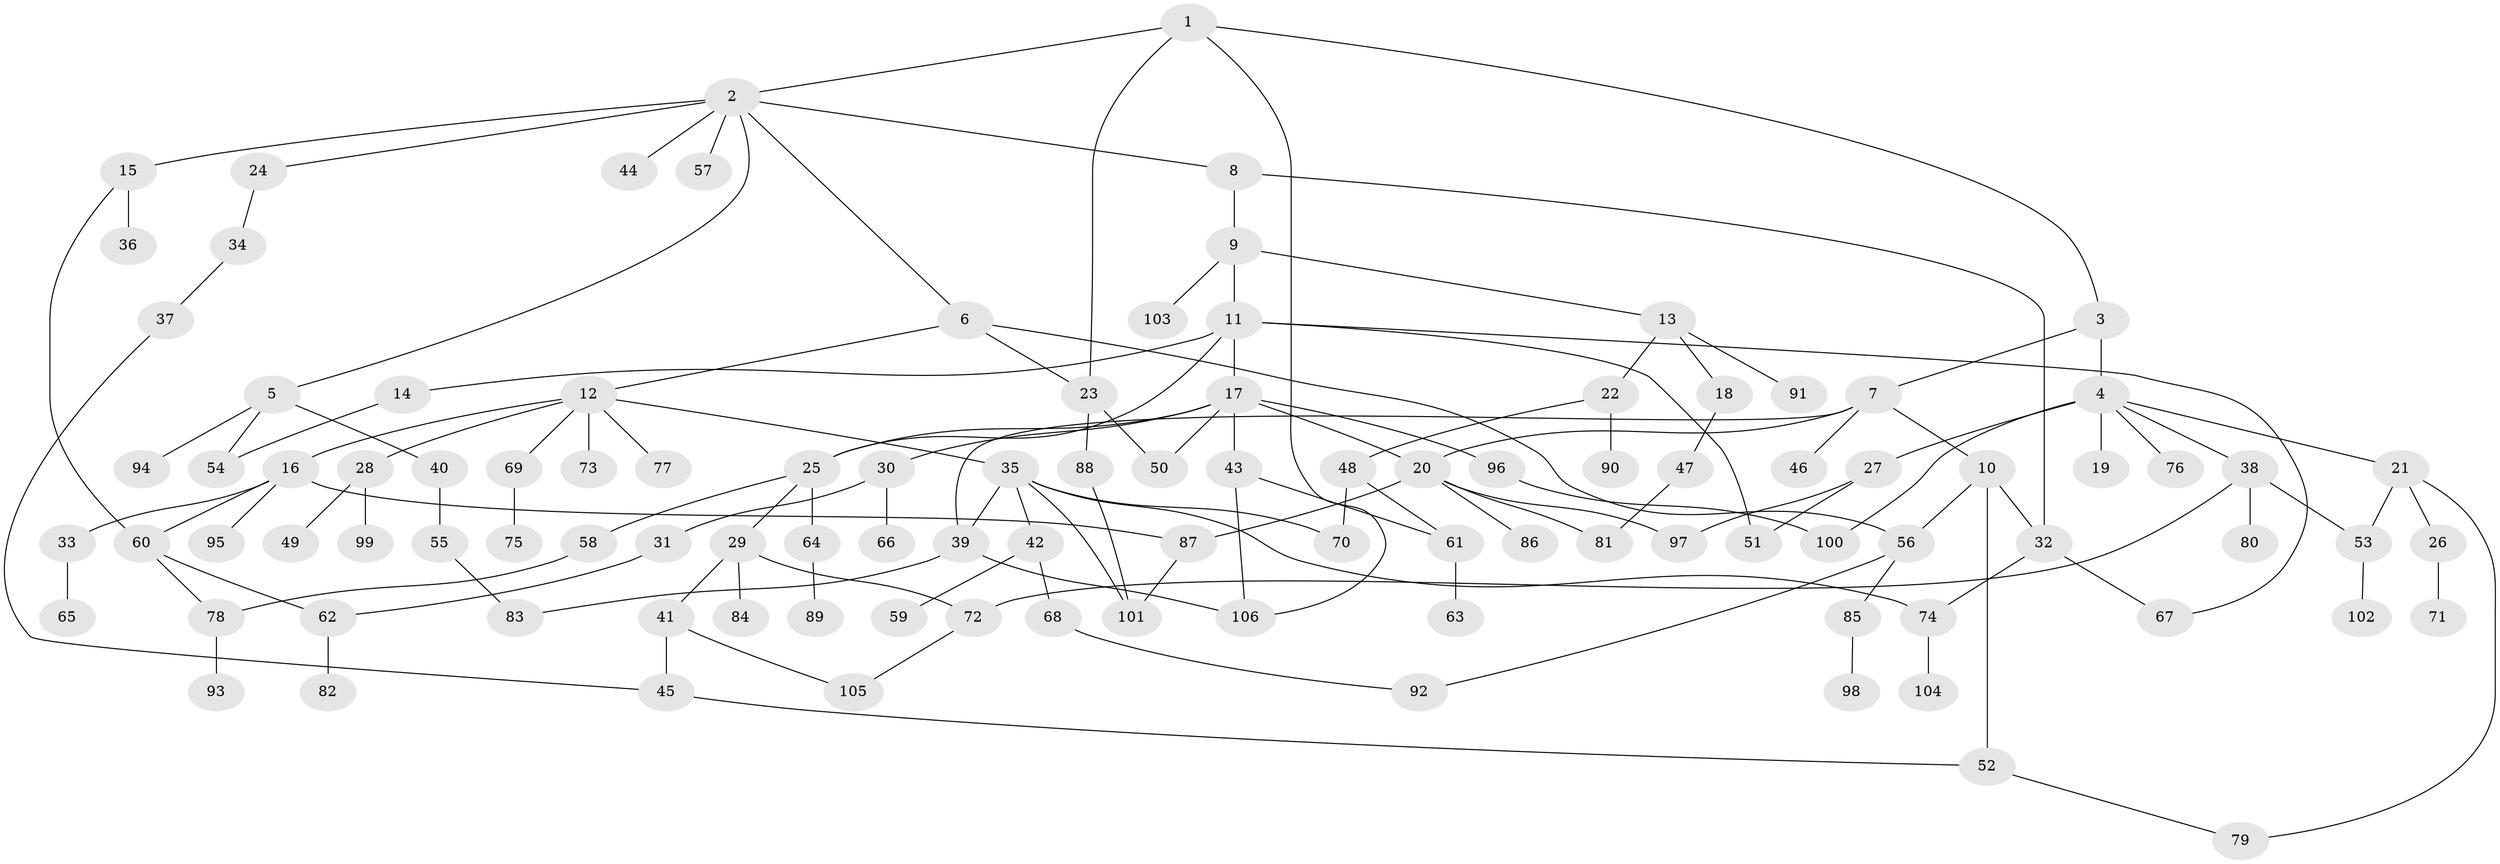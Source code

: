 // coarse degree distribution, {5: 0.0547945205479452, 10: 0.0136986301369863, 3: 0.136986301369863, 6: 0.0684931506849315, 4: 0.0958904109589041, 9: 0.0136986301369863, 8: 0.0136986301369863, 2: 0.2328767123287671, 7: 0.0273972602739726, 1: 0.3424657534246575}
// Generated by graph-tools (version 1.1) at 2025/41/03/06/25 10:41:30]
// undirected, 106 vertices, 137 edges
graph export_dot {
graph [start="1"]
  node [color=gray90,style=filled];
  1;
  2;
  3;
  4;
  5;
  6;
  7;
  8;
  9;
  10;
  11;
  12;
  13;
  14;
  15;
  16;
  17;
  18;
  19;
  20;
  21;
  22;
  23;
  24;
  25;
  26;
  27;
  28;
  29;
  30;
  31;
  32;
  33;
  34;
  35;
  36;
  37;
  38;
  39;
  40;
  41;
  42;
  43;
  44;
  45;
  46;
  47;
  48;
  49;
  50;
  51;
  52;
  53;
  54;
  55;
  56;
  57;
  58;
  59;
  60;
  61;
  62;
  63;
  64;
  65;
  66;
  67;
  68;
  69;
  70;
  71;
  72;
  73;
  74;
  75;
  76;
  77;
  78;
  79;
  80;
  81;
  82;
  83;
  84;
  85;
  86;
  87;
  88;
  89;
  90;
  91;
  92;
  93;
  94;
  95;
  96;
  97;
  98;
  99;
  100;
  101;
  102;
  103;
  104;
  105;
  106;
  1 -- 2;
  1 -- 3;
  1 -- 106;
  1 -- 23;
  2 -- 5;
  2 -- 6;
  2 -- 8;
  2 -- 15;
  2 -- 24;
  2 -- 44;
  2 -- 57;
  3 -- 4;
  3 -- 7;
  4 -- 19;
  4 -- 21;
  4 -- 27;
  4 -- 38;
  4 -- 76;
  4 -- 100;
  5 -- 40;
  5 -- 54;
  5 -- 94;
  6 -- 12;
  6 -- 23;
  6 -- 56;
  7 -- 10;
  7 -- 39;
  7 -- 46;
  7 -- 20;
  8 -- 9;
  8 -- 32;
  9 -- 11;
  9 -- 13;
  9 -- 103;
  10 -- 32;
  10 -- 52;
  10 -- 56;
  11 -- 14;
  11 -- 17;
  11 -- 51;
  11 -- 67;
  11 -- 25;
  12 -- 16;
  12 -- 28;
  12 -- 35;
  12 -- 69;
  12 -- 73;
  12 -- 77;
  13 -- 18;
  13 -- 22;
  13 -- 91;
  14 -- 54;
  15 -- 36;
  15 -- 60;
  16 -- 33;
  16 -- 87;
  16 -- 95;
  16 -- 60;
  17 -- 20;
  17 -- 25;
  17 -- 30;
  17 -- 43;
  17 -- 50;
  17 -- 96;
  18 -- 47;
  20 -- 81;
  20 -- 86;
  20 -- 87;
  20 -- 97;
  21 -- 26;
  21 -- 53;
  21 -- 79;
  22 -- 48;
  22 -- 90;
  23 -- 88;
  23 -- 50;
  24 -- 34;
  25 -- 29;
  25 -- 58;
  25 -- 64;
  26 -- 71;
  27 -- 97;
  27 -- 51;
  28 -- 49;
  28 -- 99;
  29 -- 41;
  29 -- 72;
  29 -- 84;
  30 -- 31;
  30 -- 66;
  31 -- 62;
  32 -- 67;
  32 -- 74;
  33 -- 65;
  34 -- 37;
  35 -- 42;
  35 -- 70;
  35 -- 39;
  35 -- 74;
  35 -- 101;
  37 -- 45;
  38 -- 53;
  38 -- 80;
  38 -- 72;
  39 -- 83;
  39 -- 106;
  40 -- 55;
  41 -- 105;
  41 -- 45;
  42 -- 59;
  42 -- 68;
  43 -- 61;
  43 -- 106;
  45 -- 52;
  47 -- 81;
  48 -- 61;
  48 -- 70;
  52 -- 79;
  53 -- 102;
  55 -- 83;
  56 -- 85;
  56 -- 92;
  58 -- 78;
  60 -- 62;
  60 -- 78;
  61 -- 63;
  62 -- 82;
  64 -- 89;
  68 -- 92;
  69 -- 75;
  72 -- 105;
  74 -- 104;
  78 -- 93;
  85 -- 98;
  87 -- 101;
  88 -- 101;
  96 -- 100;
}
